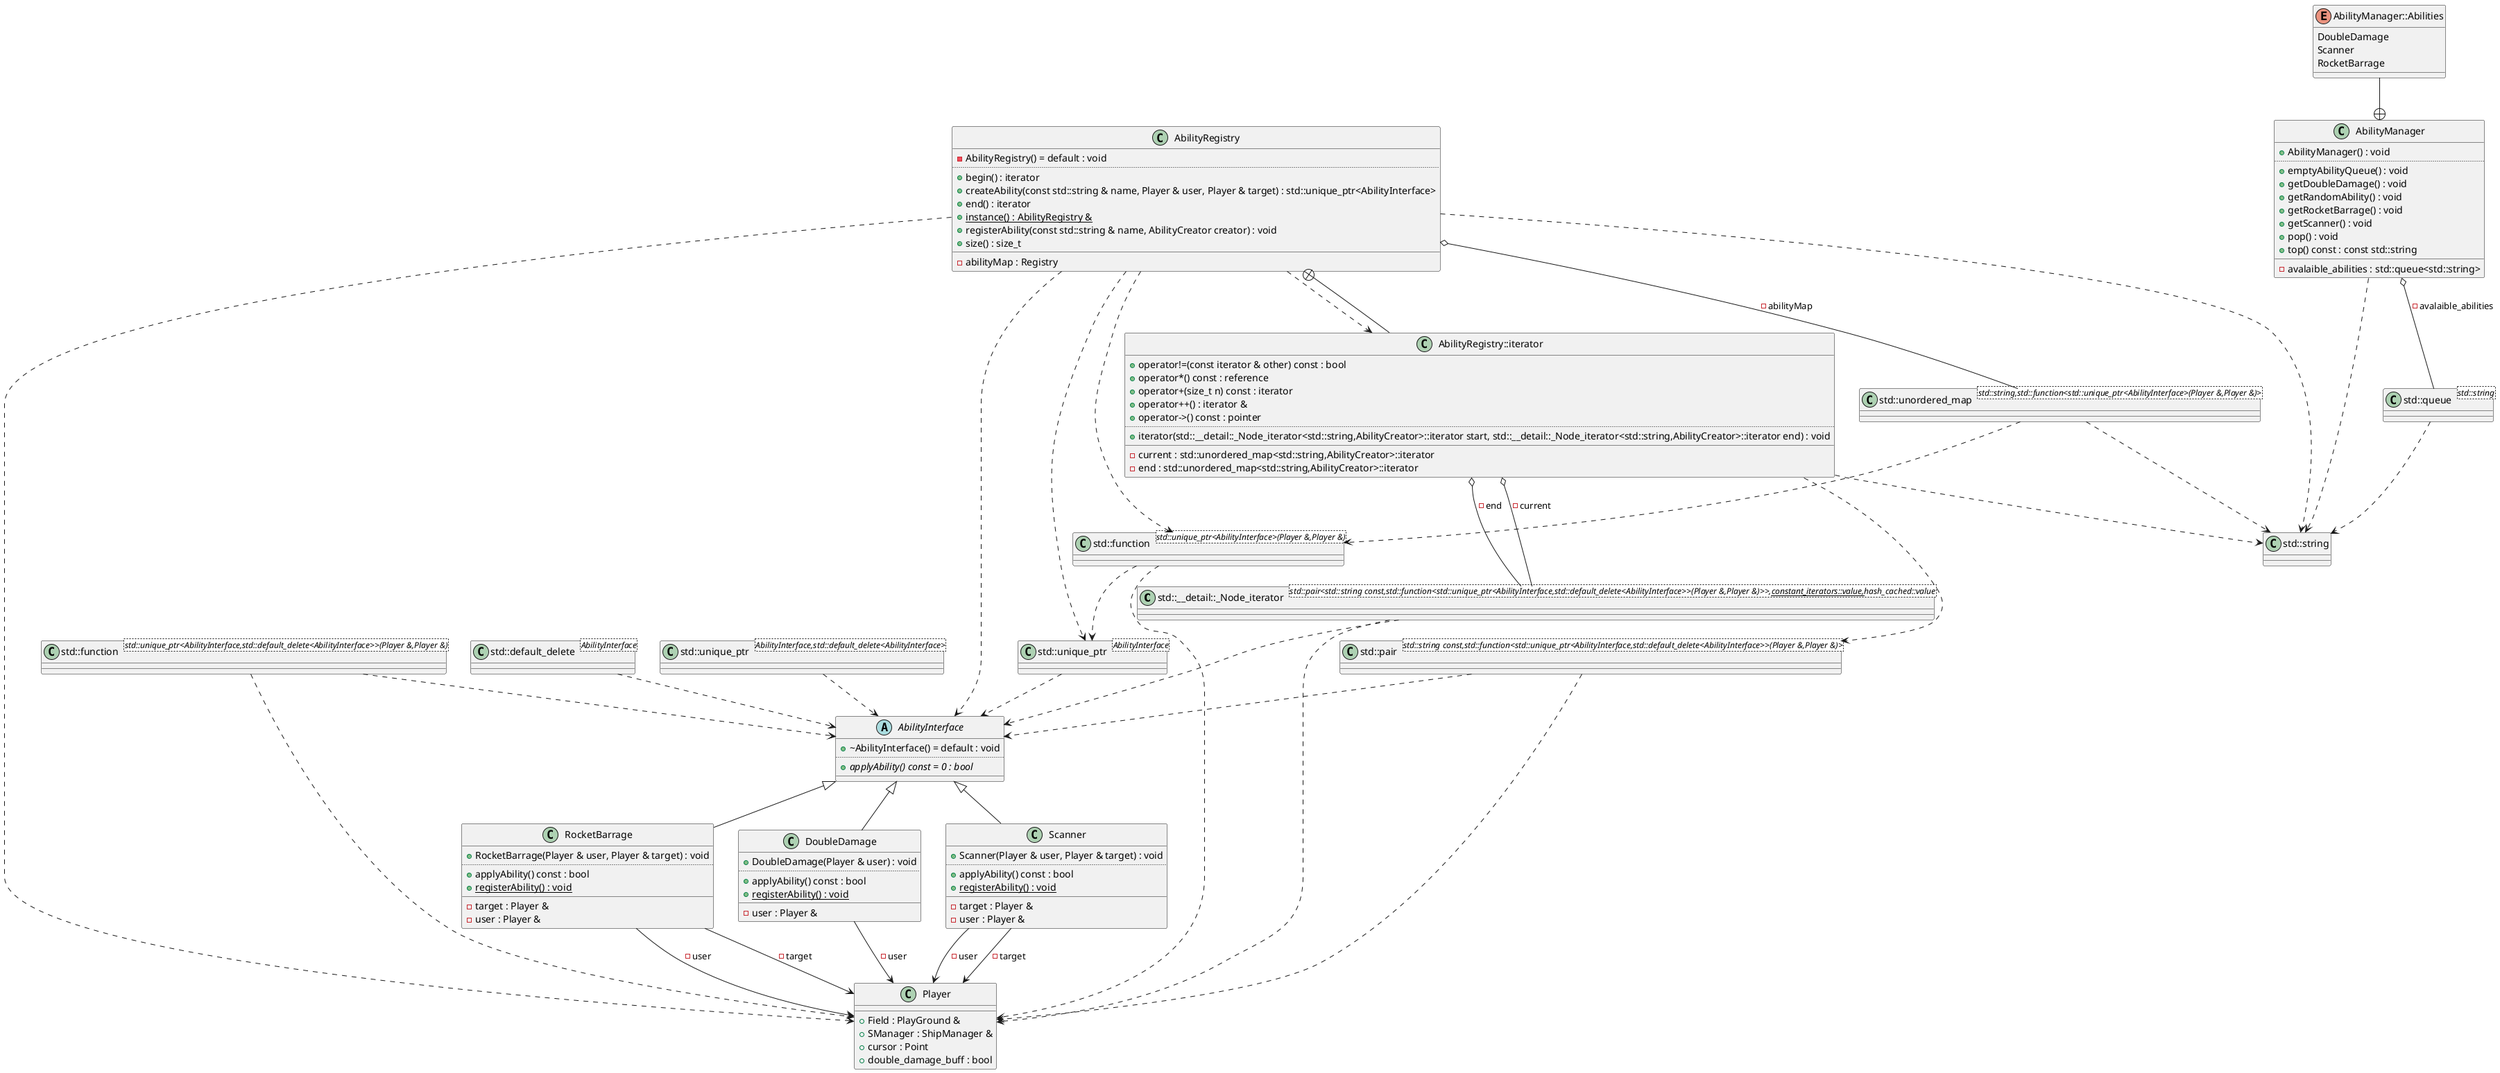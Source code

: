 @startuml
class "std::__detail::_Node_iterator<std::pair<std::string const,std::function<std::unique_ptr<AbilityInterface,std::default_delete<AbilityInterface>>(Player &,Player &)>>,__constant_iterators::value,__hash_cached::value>" as C_0004449643540916957189
class C_0004449643540916957189 {
__
}
class "std::string" as C_0001275076681856179721
class C_0001275076681856179721 {
__
}
class "std::unique_ptr<AbilityInterface>" as C_0001603642456660510360
class C_0001603642456660510360 {
__
}
class "std::function<std::unique_ptr<AbilityInterface>(Player &,Player &)>" as C_0007473334849562948175
class C_0007473334849562948175 {
__
}
class "std::unordered_map<std::string,std::function<std::unique_ptr<AbilityInterface>(Player &,Player &)>>" as C_0011220702600279671166
class C_0011220702600279671166 {
__
}
class "std::default_delete<AbilityInterface>" as C_0009005584129432802063
class C_0009005584129432802063 {
__
}
class "std::unique_ptr<AbilityInterface,std::default_delete<AbilityInterface>>" as C_0000030218166798540365
class C_0000030218166798540365 {
__
}
class "std::function<std::unique_ptr<AbilityInterface,std::default_delete<AbilityInterface>>(Player &,Player &)>" as C_0006940668744115959276
class C_0006940668744115959276 {
__
}
class "std::pair<std::string const,std::function<std::unique_ptr<AbilityInterface,std::default_delete<AbilityInterface>>(Player &,Player &)>>" as C_0007031707510986757882
class C_0007031707510986757882 {
__
}
class "std::queue<std::string>" as C_0006609828724228130343
class C_0006609828724228130343 {
__
}
abstract "AbilityInterface" as C_0018418403117949621286
abstract C_0018418403117949621286 {
+~AbilityInterface() = default : void
..
{abstract} +applyAbility() const = 0 : bool
__
}
class "DoubleDamage" as C_0000648866158297546465
class C_0000648866158297546465 {
+DoubleDamage(Player & user) : void
..
+applyAbility() const : bool
{static} +registerAbility() : void
__
-user : Player &
}
class "Scanner" as C_0013402225055324596433
class C_0013402225055324596433 {
+Scanner(Player & user, Player & target) : void
..
+applyAbility() const : bool
{static} +registerAbility() : void
__
-target : Player &
-user : Player &
}
class "RocketBarrage" as C_0011998025940278914008
class C_0011998025940278914008 {
+RocketBarrage(Player & user, Player & target) : void
..
+applyAbility() const : bool
{static} +registerAbility() : void
__
-target : Player &
-user : Player &
}
class "AbilityRegistry" as C_0016677220737534910727
class C_0016677220737534910727 {
-AbilityRegistry() = default : void
..
+begin() : iterator
+createAbility(const std::string & name, Player & user, Player & target) : std::unique_ptr<AbilityInterface>
+end() : iterator
{static} +instance() : AbilityRegistry &
+registerAbility(const std::string & name, AbilityCreator creator) : void
+size() : size_t
__
-abilityMap : Registry
}
class "AbilityRegistry::iterator" as C_0002165705464363680401
class C_0002165705464363680401 {
+operator!=(const iterator & other) const : bool
+operator*() const : reference
+operator+(size_t n) const : iterator
+operator++() : iterator &
+operator->() const : pointer
..
+iterator(std::__detail::_Node_iterator<std::string,AbilityCreator>::iterator start, std::__detail::_Node_iterator<std::string,AbilityCreator>::iterator end) : void
__
-current : std::unordered_map<std::string,AbilityCreator>::iterator
-end : std::unordered_map<std::string,AbilityCreator>::iterator
}
class "AbilityManager" as C_0002235219345516323367
class C_0002235219345516323367 {
+AbilityManager() : void
..
+emptyAbilityQueue() : void
+getDoubleDamage() : void
+getRandomAbility() : void
+getRocketBarrage() : void
+getScanner() : void
+pop() : void
+top() const : const std::string
__
-avalaible_abilities : std::queue<std::string>
}
enum "AbilityManager::Abilities" as C_0001910837611024354575
enum C_0001910837611024354575 {
DoubleDamage
Scanner
RocketBarrage
}
class "Player" as C_0003605716991605700936
class C_0003605716991605700936 {
__
+Field : PlayGround &
+SManager : ShipManager &
+cursor : Point
+double_damage_buff : bool
}
C_0004449643540916957189 ..> C_0018418403117949621286
C_0004449643540916957189 ..> C_0003605716991605700936
C_0001603642456660510360 ..> C_0018418403117949621286
C_0007473334849562948175 ..> C_0001603642456660510360
C_0007473334849562948175 ..> C_0003605716991605700936
C_0011220702600279671166 ..> C_0001275076681856179721
C_0011220702600279671166 ..> C_0007473334849562948175
C_0009005584129432802063 ..> C_0018418403117949621286
C_0000030218166798540365 ..> C_0018418403117949621286
C_0006940668744115959276 ..> C_0018418403117949621286
C_0006940668744115959276 ..> C_0003605716991605700936
C_0007031707510986757882 ..> C_0018418403117949621286
C_0007031707510986757882 ..> C_0003605716991605700936
C_0006609828724228130343 ..> C_0001275076681856179721
C_0000648866158297546465 --> C_0003605716991605700936 : -user
C_0018418403117949621286 <|-- C_0000648866158297546465

C_0013402225055324596433 --> C_0003605716991605700936 : -target
C_0013402225055324596433 --> C_0003605716991605700936 : -user
C_0018418403117949621286 <|-- C_0013402225055324596433

C_0011998025940278914008 --> C_0003605716991605700936 : -user
C_0011998025940278914008 --> C_0003605716991605700936 : -target
C_0018418403117949621286 <|-- C_0011998025940278914008

C_0016677220737534910727 ..> C_0001275076681856179721
C_0016677220737534910727 ..> C_0007473334849562948175
C_0016677220737534910727 ..> C_0003605716991605700936
C_0016677220737534910727 ..> C_0001603642456660510360
C_0016677220737534910727 ..> C_0018418403117949621286
C_0016677220737534910727 ..> C_0002165705464363680401
C_0016677220737534910727 o-- C_0011220702600279671166 : -abilityMap
C_0002165705464363680401 --+ C_0016677220737534910727
C_0002165705464363680401 ..> C_0007031707510986757882
C_0002165705464363680401 ..> C_0001275076681856179721
C_0002165705464363680401 o-- C_0004449643540916957189 : -current
C_0002165705464363680401 o-- C_0004449643540916957189 : -end
C_0002235219345516323367 ..> C_0001275076681856179721
C_0002235219345516323367 o-- C_0006609828724228130343 : -avalaible_abilities
C_0001910837611024354575 --+ C_0002235219345516323367

'Generated with clang-uml, version 0.5.5
'LLVM version Ubuntu clang version 18.1.3 (1ubuntu1)
@enduml
